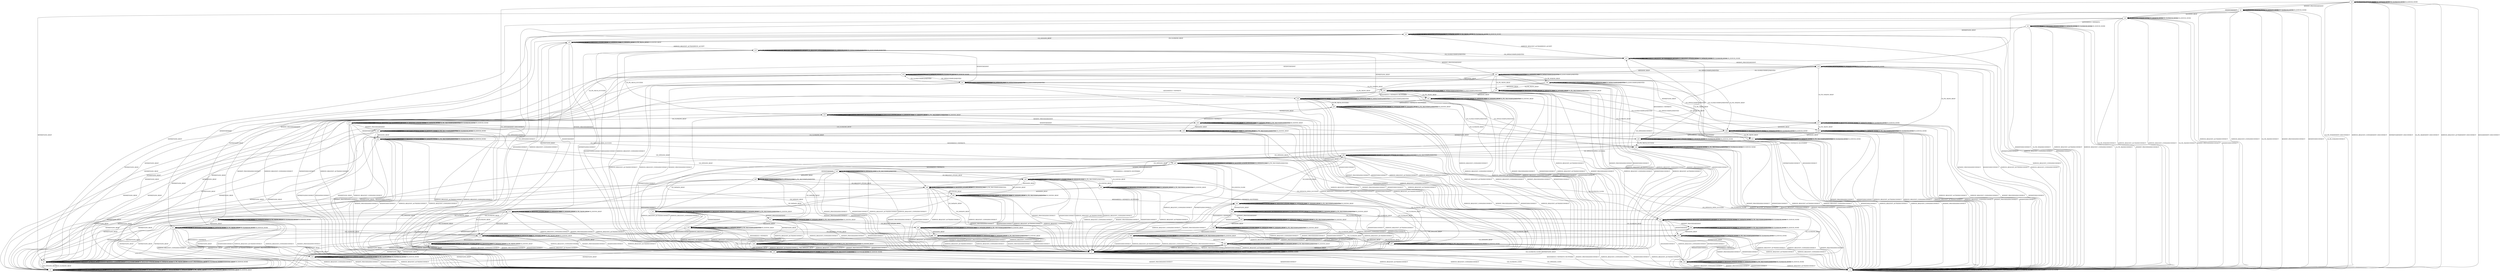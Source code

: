digraph G {
label=""
s0
s1
s2
s3
s4
s5
s6
s7
s8
s9
s10
s11
s12
s13
s14
s15
s16
s17
s18
s19
s20
s21
s22
s23
s24
s25
s26
s27
s28
s29
s30
s31
s32
s33
s34
s35
s36
s37
s38
s39
s40
s41
s42
s43
s44
s45
s46
s47
s48
s49
s50
s51
s52
s53
s54
s55
s56
s57
s58
s59
s60
s61
s62
s63
s64
s65
s0 [label="s0"];
s0 -> s3[label="UA_PK_NOK/KEXINIT+DISCONNECT"]
s0 -> s3[label="KEX30/KEXINIT+DISCONNECT"]
s0 -> s3[label="SERVICE_REQUEST_AUTH/KEXINIT+DISCONNECT"]
s0 -> s3[label="SERVICE_REQUEST_CONN/KEXINIT+DISCONNECT"]
s0 -> s3[label="NEWKEYS/KEXINIT+DISCONNECT"]
s0 -> s0[label="CH_REQUEST_PTY/CH_NONE"]
s0 -> s1[label="CH_OPEN/KEXINIT+DISCONNECT"]
s0 -> s0[label="CH_DATA/CH_NONE"]
s0 -> s3[label="UA_PK_OK/KEXINIT+DISCONNECT"]
s0 -> s2[label="KEXINIT_PROCEED/KEXINIT"]
s0 -> s0[label="CH_CLOSE/CH_NONE"]
s0 -> s4[label="KEXINIT/KEXINIT"]
s0 -> s0[label="CH_EOF/CH_NONE"]
s1 [label="s1"];
s1 -> s1[label="UA_PK_NOK/NO_CONN"]
s1 -> s1[label="KEX30/NO_CONN"]
s1 -> s1[label="SERVICE_REQUEST_AUTH/NO_CONN"]
s1 -> s1[label="SERVICE_REQUEST_CONN/NO_CONN"]
s1 -> s1[label="NEWKEYS/NO_CONN"]
s1 -> s1[label="CH_REQUEST_PTY/NO_CONN"]
s1 -> s1[label="CH_OPEN/CH_MAX"]
s1 -> s1[label="CH_DATA/NO_CONN"]
s1 -> s1[label="UA_PK_OK/NO_CONN"]
s1 -> s1[label="KEXINIT_PROCEED/NO_CONN"]
s1 -> s3[label="CH_CLOSE/NO_CONN"]
s1 -> s1[label="KEXINIT/NO_CONN"]
s1 -> s1[label="CH_EOF/NO_CONN"]
s2 [label="s2"];
s2 -> s3[label="UA_PK_NOK/DISCONNECT"]
s2 -> s4[label="KEX30/NO_RESP"]
s2 -> s3[label="SERVICE_REQUEST_AUTH/DISCONNECT"]
s2 -> s3[label="SERVICE_REQUEST_CONN/DISCONNECT"]
s2 -> s5[label="NEWKEYS/NO_RESP"]
s2 -> s2[label="CH_REQUEST_PTY/CH_NONE"]
s2 -> s1[label="CH_OPEN/DISCONNECT"]
s2 -> s2[label="CH_DATA/CH_NONE"]
s2 -> s3[label="UA_PK_OK/DISCONNECT"]
s2 -> s3[label="KEXINIT_PROCEED/DISCONNECT"]
s2 -> s2[label="CH_CLOSE/CH_NONE"]
s2 -> s3[label="KEXINIT/DISCONNECT"]
s2 -> s2[label="CH_EOF/CH_NONE"]
s3 [label="s3"];
s3 -> s3[label="UA_PK_NOK/NO_CONN"]
s3 -> s3[label="KEX30/NO_CONN"]
s3 -> s3[label="SERVICE_REQUEST_AUTH/NO_CONN"]
s3 -> s3[label="SERVICE_REQUEST_CONN/NO_CONN"]
s3 -> s3[label="NEWKEYS/NO_CONN"]
s3 -> s3[label="CH_REQUEST_PTY/CH_NONE"]
s3 -> s1[label="CH_OPEN/NO_CONN"]
s3 -> s3[label="CH_DATA/CH_NONE"]
s3 -> s3[label="UA_PK_OK/NO_CONN"]
s3 -> s3[label="KEXINIT_PROCEED/NO_CONN"]
s3 -> s3[label="CH_CLOSE/CH_NONE"]
s3 -> s3[label="KEXINIT/NO_CONN"]
s3 -> s3[label="CH_EOF/CH_NONE"]
s4 [label="s4"];
s4 -> s3[label="UA_PK_NOK/DISCONNECT"]
s4 -> s6[label="KEX30/KEX31+NEWKEYS"]
s4 -> s3[label="SERVICE_REQUEST_AUTH/DISCONNECT"]
s4 -> s3[label="SERVICE_REQUEST_CONN/DISCONNECT"]
s4 -> s5[label="NEWKEYS/NO_RESP"]
s4 -> s4[label="CH_REQUEST_PTY/CH_NONE"]
s4 -> s1[label="CH_OPEN/DISCONNECT"]
s4 -> s4[label="CH_DATA/CH_NONE"]
s4 -> s3[label="UA_PK_OK/DISCONNECT"]
s4 -> s3[label="KEXINIT_PROCEED/DISCONNECT"]
s4 -> s4[label="CH_CLOSE/CH_NONE"]
s4 -> s3[label="KEXINIT/DISCONNECT"]
s4 -> s4[label="CH_EOF/CH_NONE"]
s5 [label="s5"];
s5 -> s5[label="UA_PK_NOK/NO_RESP"]
s5 -> s5[label="KEX30/NO_RESP"]
s5 -> s5[label="SERVICE_REQUEST_AUTH/NO_RESP"]
s5 -> s5[label="SERVICE_REQUEST_CONN/NO_RESP"]
s5 -> s5[label="NEWKEYS/NO_RESP"]
s5 -> s5[label="CH_REQUEST_PTY/CH_NONE"]
s5 -> s7[label="CH_OPEN/NO_RESP"]
s5 -> s5[label="CH_DATA/CH_NONE"]
s5 -> s5[label="UA_PK_OK/NO_RESP"]
s5 -> s5[label="KEXINIT_PROCEED/NO_RESP"]
s5 -> s5[label="CH_CLOSE/CH_NONE"]
s5 -> s5[label="KEXINIT/NO_RESP"]
s5 -> s5[label="CH_EOF/CH_NONE"]
s6 [label="s6"];
s6 -> s3[label="UA_PK_NOK/DISCONNECT"]
s6 -> s6[label="KEX30/NO_RESP"]
s6 -> s3[label="SERVICE_REQUEST_AUTH/DISCONNECT"]
s6 -> s3[label="SERVICE_REQUEST_CONN/DISCONNECT"]
s6 -> s8[label="NEWKEYS/NO_RESP"]
s6 -> s6[label="CH_REQUEST_PTY/CH_NONE"]
s6 -> s1[label="CH_OPEN/DISCONNECT"]
s6 -> s6[label="CH_DATA/CH_NONE"]
s6 -> s3[label="UA_PK_OK/DISCONNECT"]
s6 -> s3[label="KEXINIT_PROCEED/DISCONNECT"]
s6 -> s6[label="CH_CLOSE/CH_NONE"]
s6 -> s3[label="KEXINIT/DISCONNECT"]
s6 -> s6[label="CH_EOF/CH_NONE"]
s7 [label="s7"];
s7 -> s7[label="UA_PK_NOK/NO_RESP"]
s7 -> s7[label="KEX30/NO_RESP"]
s7 -> s7[label="SERVICE_REQUEST_AUTH/NO_RESP"]
s7 -> s7[label="SERVICE_REQUEST_CONN/NO_RESP"]
s7 -> s7[label="NEWKEYS/NO_RESP"]
s7 -> s7[label="CH_REQUEST_PTY/NO_RESP"]
s7 -> s7[label="CH_OPEN/CH_MAX"]
s7 -> s7[label="CH_DATA/NO_RESP"]
s7 -> s7[label="UA_PK_OK/NO_RESP"]
s7 -> s7[label="KEXINIT_PROCEED/NO_RESP"]
s7 -> s5[label="CH_CLOSE/NO_RESP"]
s7 -> s7[label="KEXINIT/NO_RESP"]
s7 -> s7[label="CH_EOF/NO_RESP"]
s8 [label="s8"];
s8 -> s8[label="UA_PK_NOK/NO_RESP"]
s8 -> s3[label="KEX30/DISCONNECT"]
s8 -> s12[label="SERVICE_REQUEST_AUTH/SERVICE_ACCEPT"]
s8 -> s3[label="SERVICE_REQUEST_CONN/DISCONNECT"]
s8 -> s3[label="NEWKEYS/DISCONNECT"]
s8 -> s8[label="CH_REQUEST_PTY/CH_NONE"]
s8 -> s9[label="CH_OPEN/NO_RESP"]
s8 -> s8[label="CH_DATA/CH_NONE"]
s8 -> s8[label="UA_PK_OK/NO_RESP"]
s8 -> s10[label="KEXINIT_PROCEED/KEXINIT"]
s8 -> s8[label="CH_CLOSE/CH_NONE"]
s8 -> s11[label="KEXINIT/KEXINIT"]
s8 -> s8[label="CH_EOF/CH_NONE"]
s9 [label="s9"];
s9 -> s9[label="UA_PK_NOK/NO_RESP"]
s9 -> s1[label="KEX30/DISCONNECT"]
s9 -> s15[label="SERVICE_REQUEST_AUTH/SERVICE_ACCEPT"]
s9 -> s1[label="SERVICE_REQUEST_CONN/DISCONNECT"]
s9 -> s1[label="NEWKEYS/DISCONNECT"]
s9 -> s9[label="CH_REQUEST_PTY/NO_RESP"]
s9 -> s9[label="CH_OPEN/CH_MAX"]
s9 -> s9[label="CH_DATA/NO_RESP"]
s9 -> s9[label="UA_PK_OK/NO_RESP"]
s9 -> s13[label="KEXINIT_PROCEED/KEXINIT"]
s9 -> s8[label="CH_CLOSE/NO_RESP"]
s9 -> s14[label="KEXINIT/KEXINIT"]
s9 -> s9[label="CH_EOF/NO_RESP"]
s10 [label="s10"];
s10 -> s10[label="UA_PK_NOK/NO_RESP"]
s10 -> s11[label="KEX30/NO_RESP"]
s10 -> s3[label="SERVICE_REQUEST_AUTH/DISCONNECT"]
s10 -> s3[label="SERVICE_REQUEST_CONN/DISCONNECT"]
s10 -> s5[label="NEWKEYS/NO_RESP"]
s10 -> s10[label="CH_REQUEST_PTY/CH_NONE"]
s10 -> s13[label="CH_OPEN/NO_RESP"]
s10 -> s10[label="CH_DATA/CH_NONE"]
s10 -> s10[label="UA_PK_OK/NO_RESP"]
s10 -> s3[label="KEXINIT_PROCEED/DISCONNECT"]
s10 -> s10[label="CH_CLOSE/CH_NONE"]
s10 -> s3[label="KEXINIT/DISCONNECT"]
s10 -> s10[label="CH_EOF/CH_NONE"]
s11 [label="s11"];
s11 -> s11[label="UA_PK_NOK/NO_RESP"]
s11 -> s16[label="KEX30/KEX31+NEWKEYS"]
s11 -> s3[label="SERVICE_REQUEST_AUTH/DISCONNECT"]
s11 -> s3[label="SERVICE_REQUEST_CONN/DISCONNECT"]
s11 -> s5[label="NEWKEYS/NO_RESP"]
s11 -> s11[label="CH_REQUEST_PTY/CH_NONE"]
s11 -> s14[label="CH_OPEN/NO_RESP"]
s11 -> s11[label="CH_DATA/CH_NONE"]
s11 -> s11[label="UA_PK_OK/NO_RESP"]
s11 -> s3[label="KEXINIT_PROCEED/DISCONNECT"]
s11 -> s11[label="CH_CLOSE/CH_NONE"]
s11 -> s3[label="KEXINIT/DISCONNECT"]
s11 -> s11[label="CH_EOF/CH_NONE"]
s12 [label="s12"];
s12 -> s12[label="UA_PK_NOK/UA_FAILURE"]
s12 -> s3[label="KEX30/DISCONNECT"]
s12 -> s12[label="SERVICE_REQUEST_AUTH/SERVICE_ACCEPT"]
s12 -> s3[label="SERVICE_REQUEST_CONN/DISCONNECT"]
s12 -> s3[label="NEWKEYS/DISCONNECT"]
s12 -> s12[label="CH_REQUEST_PTY/CH_NONE"]
s12 -> s15[label="CH_OPEN/UNIMPLEMENTED"]
s12 -> s12[label="CH_DATA/CH_NONE"]
s12 -> s17[label="UA_PK_OK/UA_SUCCESS"]
s12 -> s18[label="KEXINIT_PROCEED/KEXINIT"]
s12 -> s12[label="CH_CLOSE/CH_NONE"]
s12 -> s19[label="KEXINIT/KEXINIT"]
s12 -> s12[label="CH_EOF/CH_NONE"]
s13 [label="s13"];
s13 -> s13[label="UA_PK_NOK/NO_RESP"]
s13 -> s14[label="KEX30/NO_RESP"]
s13 -> s1[label="SERVICE_REQUEST_AUTH/DISCONNECT"]
s13 -> s1[label="SERVICE_REQUEST_CONN/DISCONNECT"]
s13 -> s7[label="NEWKEYS/NO_RESP"]
s13 -> s13[label="CH_REQUEST_PTY/NO_RESP"]
s13 -> s13[label="CH_OPEN/CH_MAX"]
s13 -> s13[label="CH_DATA/NO_RESP"]
s13 -> s13[label="UA_PK_OK/NO_RESP"]
s13 -> s1[label="KEXINIT_PROCEED/DISCONNECT"]
s13 -> s10[label="CH_CLOSE/NO_RESP"]
s13 -> s1[label="KEXINIT/DISCONNECT"]
s13 -> s13[label="CH_EOF/NO_RESP"]
s14 [label="s14"];
s14 -> s14[label="UA_PK_NOK/NO_RESP"]
s14 -> s20[label="KEX30/KEX31+NEWKEYS"]
s14 -> s1[label="SERVICE_REQUEST_AUTH/DISCONNECT"]
s14 -> s1[label="SERVICE_REQUEST_CONN/DISCONNECT"]
s14 -> s7[label="NEWKEYS/NO_RESP"]
s14 -> s14[label="CH_REQUEST_PTY/NO_RESP"]
s14 -> s14[label="CH_OPEN/CH_MAX"]
s14 -> s14[label="CH_DATA/NO_RESP"]
s14 -> s14[label="UA_PK_OK/NO_RESP"]
s14 -> s1[label="KEXINIT_PROCEED/DISCONNECT"]
s14 -> s11[label="CH_CLOSE/NO_RESP"]
s14 -> s1[label="KEXINIT/DISCONNECT"]
s14 -> s14[label="CH_EOF/NO_RESP"]
s15 [label="s15"];
s15 -> s15[label="UA_PK_NOK/UA_FAILURE"]
s15 -> s1[label="KEX30/DISCONNECT"]
s15 -> s15[label="SERVICE_REQUEST_AUTH/SERVICE_ACCEPT"]
s15 -> s1[label="SERVICE_REQUEST_CONN/DISCONNECT"]
s15 -> s1[label="NEWKEYS/DISCONNECT"]
s15 -> s15[label="CH_REQUEST_PTY/UNIMPLEMENTED"]
s15 -> s15[label="CH_OPEN/CH_MAX"]
s15 -> s15[label="CH_DATA/UNIMPLEMENTED"]
s15 -> s22[label="UA_PK_OK/UA_SUCCESS"]
s15 -> s23[label="KEXINIT_PROCEED/KEXINIT"]
s15 -> s12[label="CH_CLOSE/UNIMPLEMENTED"]
s15 -> s21[label="KEXINIT/KEXINIT"]
s15 -> s15[label="CH_EOF/UNIMPLEMENTED"]
s16 [label="s16"];
s16 -> s16[label="UA_PK_NOK/NO_RESP"]
s16 -> s16[label="KEX30/NO_RESP"]
s16 -> s3[label="SERVICE_REQUEST_AUTH/DISCONNECT"]
s16 -> s3[label="SERVICE_REQUEST_CONN/DISCONNECT"]
s16 -> s8[label="NEWKEYS/NO_RESP"]
s16 -> s16[label="CH_REQUEST_PTY/CH_NONE"]
s16 -> s20[label="CH_OPEN/NO_RESP"]
s16 -> s16[label="CH_DATA/CH_NONE"]
s16 -> s16[label="UA_PK_OK/NO_RESP"]
s16 -> s3[label="KEXINIT_PROCEED/DISCONNECT"]
s16 -> s16[label="CH_CLOSE/CH_NONE"]
s16 -> s3[label="KEXINIT/DISCONNECT"]
s16 -> s16[label="CH_EOF/CH_NONE"]
s17 [label="s17"];
s17 -> s17[label="UA_PK_NOK/UNIMPLEMENTED"]
s17 -> s3[label="KEX30/DISCONNECT"]
s17 -> s17[label="SERVICE_REQUEST_AUTH/SERVICE_ACCEPT"]
s17 -> s3[label="SERVICE_REQUEST_CONN/DISCONNECT"]
s17 -> s3[label="NEWKEYS/DISCONNECT"]
s17 -> s17[label="CH_REQUEST_PTY/CH_NONE"]
s17 -> s25[label="CH_OPEN/CH_OPEN_SUCCESS"]
s17 -> s17[label="CH_DATA/CH_NONE"]
s17 -> s17[label="UA_PK_OK/UNIMPLEMENTED"]
s17 -> s26[label="KEXINIT_PROCEED/KEXINIT"]
s17 -> s17[label="CH_CLOSE/CH_NONE"]
s17 -> s24[label="KEXINIT/KEXINIT"]
s17 -> s17[label="CH_EOF/CH_NONE"]
s18 [label="s18"];
s18 -> s27[label="UA_PK_NOK/NO_RESP"]
s18 -> s19[label="KEX30/NO_RESP"]
s18 -> s3[label="SERVICE_REQUEST_AUTH/DISCONNECT"]
s18 -> s3[label="SERVICE_REQUEST_CONN/DISCONNECT"]
s18 -> s5[label="NEWKEYS/NO_RESP"]
s18 -> s18[label="CH_REQUEST_PTY/CH_NONE"]
s18 -> s23[label="CH_OPEN/UNIMPLEMENTED"]
s18 -> s18[label="CH_DATA/CH_NONE"]
s18 -> s28[label="UA_PK_OK/NO_RESP"]
s18 -> s3[label="KEXINIT_PROCEED/DISCONNECT"]
s18 -> s18[label="CH_CLOSE/CH_NONE"]
s18 -> s3[label="KEXINIT/DISCONNECT"]
s18 -> s18[label="CH_EOF/CH_NONE"]
s19 [label="s19"];
s19 -> s29[label="UA_PK_NOK/NO_RESP"]
s19 -> s30[label="KEX30/KEX31+NEWKEYS"]
s19 -> s3[label="SERVICE_REQUEST_AUTH/DISCONNECT"]
s19 -> s3[label="SERVICE_REQUEST_CONN/DISCONNECT"]
s19 -> s5[label="NEWKEYS/NO_RESP"]
s19 -> s19[label="CH_REQUEST_PTY/CH_NONE"]
s19 -> s21[label="CH_OPEN/UNIMPLEMENTED"]
s19 -> s19[label="CH_DATA/CH_NONE"]
s19 -> s31[label="UA_PK_OK/NO_RESP"]
s19 -> s3[label="KEXINIT_PROCEED/DISCONNECT"]
s19 -> s19[label="CH_CLOSE/CH_NONE"]
s19 -> s3[label="KEXINIT/DISCONNECT"]
s19 -> s19[label="CH_EOF/CH_NONE"]
s20 [label="s20"];
s20 -> s20[label="UA_PK_NOK/NO_RESP"]
s20 -> s20[label="KEX30/NO_RESP"]
s20 -> s1[label="SERVICE_REQUEST_AUTH/DISCONNECT"]
s20 -> s1[label="SERVICE_REQUEST_CONN/DISCONNECT"]
s20 -> s9[label="NEWKEYS/NO_RESP"]
s20 -> s20[label="CH_REQUEST_PTY/NO_RESP"]
s20 -> s20[label="CH_OPEN/CH_MAX"]
s20 -> s20[label="CH_DATA/NO_RESP"]
s20 -> s20[label="UA_PK_OK/NO_RESP"]
s20 -> s1[label="KEXINIT_PROCEED/DISCONNECT"]
s20 -> s16[label="CH_CLOSE/NO_RESP"]
s20 -> s1[label="KEXINIT/DISCONNECT"]
s20 -> s20[label="CH_EOF/NO_RESP"]
s21 [label="s21"];
s21 -> s33[label="UA_PK_NOK/NO_RESP"]
s21 -> s34[label="KEX30/KEX31+NEWKEYS"]
s21 -> s1[label="SERVICE_REQUEST_AUTH/DISCONNECT"]
s21 -> s1[label="SERVICE_REQUEST_CONN/DISCONNECT"]
s21 -> s7[label="NEWKEYS/NO_RESP"]
s21 -> s21[label="CH_REQUEST_PTY/UNIMPLEMENTED"]
s21 -> s21[label="CH_OPEN/CH_MAX"]
s21 -> s21[label="CH_DATA/UNIMPLEMENTED"]
s21 -> s32[label="UA_PK_OK/NO_RESP"]
s21 -> s1[label="KEXINIT_PROCEED/DISCONNECT"]
s21 -> s19[label="CH_CLOSE/UNIMPLEMENTED"]
s21 -> s1[label="KEXINIT/DISCONNECT"]
s21 -> s21[label="CH_EOF/UNIMPLEMENTED"]
s22 [label="s22"];
s22 -> s22[label="UA_PK_NOK/UNIMPLEMENTED"]
s22 -> s1[label="KEX30/DISCONNECT"]
s22 -> s22[label="SERVICE_REQUEST_AUTH/SERVICE_ACCEPT"]
s22 -> s1[label="SERVICE_REQUEST_CONN/DISCONNECT"]
s22 -> s1[label="NEWKEYS/DISCONNECT"]
s22 -> s22[label="CH_REQUEST_PTY/NO_RESP"]
s22 -> s22[label="CH_OPEN/CH_MAX"]
s22 -> s22[label="CH_DATA/NO_RESP"]
s22 -> s22[label="UA_PK_OK/UNIMPLEMENTED"]
s22 -> s36[label="KEXINIT_PROCEED/KEXINIT"]
s22 -> s17[label="CH_CLOSE/NO_RESP"]
s22 -> s35[label="KEXINIT/KEXINIT"]
s22 -> s22[label="CH_EOF/NO_RESP"]
s23 [label="s23"];
s23 -> s38[label="UA_PK_NOK/NO_RESP"]
s23 -> s21[label="KEX30/NO_RESP"]
s23 -> s1[label="SERVICE_REQUEST_AUTH/DISCONNECT"]
s23 -> s1[label="SERVICE_REQUEST_CONN/DISCONNECT"]
s23 -> s7[label="NEWKEYS/NO_RESP"]
s23 -> s23[label="CH_REQUEST_PTY/UNIMPLEMENTED"]
s23 -> s23[label="CH_OPEN/CH_MAX"]
s23 -> s23[label="CH_DATA/UNIMPLEMENTED"]
s23 -> s37[label="UA_PK_OK/NO_RESP"]
s23 -> s1[label="KEXINIT_PROCEED/DISCONNECT"]
s23 -> s18[label="CH_CLOSE/UNIMPLEMENTED"]
s23 -> s1[label="KEXINIT/DISCONNECT"]
s23 -> s23[label="CH_EOF/UNIMPLEMENTED"]
s24 [label="s24"];
s24 -> s24[label="UA_PK_NOK/UNIMPLEMENTED"]
s24 -> s39[label="KEX30/KEX31+NEWKEYS"]
s24 -> s3[label="SERVICE_REQUEST_AUTH/DISCONNECT"]
s24 -> s3[label="SERVICE_REQUEST_CONN/DISCONNECT"]
s24 -> s5[label="NEWKEYS/NO_RESP"]
s24 -> s24[label="CH_REQUEST_PTY/CH_NONE"]
s24 -> s40[label="CH_OPEN/NO_RESP"]
s24 -> s24[label="CH_DATA/CH_NONE"]
s24 -> s24[label="UA_PK_OK/UNIMPLEMENTED"]
s24 -> s3[label="KEXINIT_PROCEED/DISCONNECT"]
s24 -> s24[label="CH_CLOSE/CH_NONE"]
s24 -> s3[label="KEXINIT/DISCONNECT"]
s24 -> s24[label="CH_EOF/CH_NONE"]
s25 [label="s25"];
s25 -> s25[label="UA_PK_NOK/UNIMPLEMENTED"]
s25 -> s1[label="KEX30/DISCONNECT"]
s25 -> s25[label="SERVICE_REQUEST_AUTH/SERVICE_ACCEPT"]
s25 -> s1[label="SERVICE_REQUEST_CONN/DISCONNECT"]
s25 -> s1[label="NEWKEYS/DISCONNECT"]
s25 -> s25[label="CH_REQUEST_PTY/CH_SUCCESS"]
s25 -> s25[label="CH_OPEN/CH_MAX"]
s25 -> s41[label="CH_DATA/NO_RESP"]
s25 -> s25[label="UA_PK_OK/UNIMPLEMENTED"]
s25 -> s43[label="KEXINIT_PROCEED/KEXINIT"]
s25 -> s42[label="CH_CLOSE/CH_CLOSE"]
s25 -> s45[label="KEXINIT/KEXINIT"]
s25 -> s44[label="CH_EOF/CH_CLOSE"]
s26 [label="s26"];
s26 -> s26[label="UA_PK_NOK/UNIMPLEMENTED"]
s26 -> s24[label="KEX30/NO_RESP"]
s26 -> s3[label="SERVICE_REQUEST_AUTH/DISCONNECT"]
s26 -> s3[label="SERVICE_REQUEST_CONN/DISCONNECT"]
s26 -> s5[label="NEWKEYS/NO_RESP"]
s26 -> s26[label="CH_REQUEST_PTY/CH_NONE"]
s26 -> s46[label="CH_OPEN/NO_RESP"]
s26 -> s26[label="CH_DATA/CH_NONE"]
s26 -> s26[label="UA_PK_OK/UNIMPLEMENTED"]
s26 -> s3[label="KEXINIT_PROCEED/DISCONNECT"]
s26 -> s26[label="CH_CLOSE/CH_NONE"]
s26 -> s3[label="KEXINIT/DISCONNECT"]
s26 -> s26[label="CH_EOF/CH_NONE"]
s27 [label="s27"];
s27 -> s27[label="UA_PK_NOK/NO_RESP"]
s27 -> s29[label="KEX30/NO_RESP"]
s27 -> s3[label="SERVICE_REQUEST_AUTH/DISCONNECT"]
s27 -> s3[label="SERVICE_REQUEST_CONN/DISCONNECT"]
s27 -> s5[label="NEWKEYS/NO_RESP"]
s27 -> s27[label="CH_REQUEST_PTY/CH_NONE"]
s27 -> s38[label="CH_OPEN/UNIMPLEMENTED"]
s27 -> s27[label="CH_DATA/CH_NONE"]
s27 -> s28[label="UA_PK_OK/NO_RESP"]
s27 -> s3[label="KEXINIT_PROCEED/DISCONNECT"]
s27 -> s27[label="CH_CLOSE/CH_NONE"]
s27 -> s3[label="KEXINIT/DISCONNECT"]
s27 -> s27[label="CH_EOF/CH_NONE"]
s28 [label="s28"];
s28 -> s28[label="UA_PK_NOK/UNIMPLEMENTED"]
s28 -> s31[label="KEX30/NO_RESP"]
s28 -> s3[label="SERVICE_REQUEST_AUTH/DISCONNECT"]
s28 -> s3[label="SERVICE_REQUEST_CONN/DISCONNECT"]
s28 -> s5[label="NEWKEYS/NO_RESP"]
s28 -> s28[label="CH_REQUEST_PTY/CH_NONE"]
s28 -> s46[label="CH_OPEN/NO_RESP"]
s28 -> s28[label="CH_DATA/CH_NONE"]
s28 -> s28[label="UA_PK_OK/UNIMPLEMENTED"]
s28 -> s3[label="KEXINIT_PROCEED/DISCONNECT"]
s28 -> s28[label="CH_CLOSE/CH_NONE"]
s28 -> s3[label="KEXINIT/DISCONNECT"]
s28 -> s28[label="CH_EOF/CH_NONE"]
s29 [label="s29"];
s29 -> s29[label="UA_PK_NOK/NO_RESP"]
s29 -> s30[label="KEX30/KEX31+NEWKEYS+BUFFERED"]
s29 -> s3[label="SERVICE_REQUEST_AUTH/DISCONNECT"]
s29 -> s3[label="SERVICE_REQUEST_CONN/DISCONNECT"]
s29 -> s5[label="NEWKEYS/NO_RESP"]
s29 -> s29[label="CH_REQUEST_PTY/CH_NONE"]
s29 -> s33[label="CH_OPEN/UNIMPLEMENTED"]
s29 -> s29[label="CH_DATA/CH_NONE"]
s29 -> s31[label="UA_PK_OK/NO_RESP"]
s29 -> s3[label="KEXINIT_PROCEED/DISCONNECT"]
s29 -> s29[label="CH_CLOSE/CH_NONE"]
s29 -> s3[label="KEXINIT/DISCONNECT"]
s29 -> s29[label="CH_EOF/CH_NONE"]
s30 [label="s30"];
s30 -> s30[label="UA_PK_NOK/UA_FAILURE"]
s30 -> s30[label="KEX30/NO_RESP"]
s30 -> s3[label="SERVICE_REQUEST_AUTH/DISCONNECT"]
s30 -> s3[label="SERVICE_REQUEST_CONN/DISCONNECT"]
s30 -> s12[label="NEWKEYS/NO_RESP"]
s30 -> s30[label="CH_REQUEST_PTY/CH_NONE"]
s30 -> s34[label="CH_OPEN/UNIMPLEMENTED"]
s30 -> s30[label="CH_DATA/CH_NONE"]
s30 -> s39[label="UA_PK_OK/UA_SUCCESS"]
s30 -> s3[label="KEXINIT_PROCEED/DISCONNECT"]
s30 -> s30[label="CH_CLOSE/CH_NONE"]
s30 -> s3[label="KEXINIT/DISCONNECT"]
s30 -> s30[label="CH_EOF/CH_NONE"]
s31 [label="s31"];
s31 -> s31[label="UA_PK_NOK/UNIMPLEMENTED"]
s31 -> s39[label="KEX30/KEX31+NEWKEYS+BUFFERED"]
s31 -> s3[label="SERVICE_REQUEST_AUTH/DISCONNECT"]
s31 -> s3[label="SERVICE_REQUEST_CONN/DISCONNECT"]
s31 -> s5[label="NEWKEYS/NO_RESP"]
s31 -> s31[label="CH_REQUEST_PTY/CH_NONE"]
s31 -> s40[label="CH_OPEN/NO_RESP"]
s31 -> s31[label="CH_DATA/CH_NONE"]
s31 -> s31[label="UA_PK_OK/UNIMPLEMENTED"]
s31 -> s3[label="KEXINIT_PROCEED/DISCONNECT"]
s31 -> s31[label="CH_CLOSE/CH_NONE"]
s31 -> s3[label="KEXINIT/DISCONNECT"]
s31 -> s31[label="CH_EOF/CH_NONE"]
s32 [label="s32"];
s32 -> s32[label="UA_PK_NOK/UNIMPLEMENTED"]
s32 -> s47[label="KEX30/KEX31+NEWKEYS+BUFFERED"]
s32 -> s1[label="SERVICE_REQUEST_AUTH/DISCONNECT"]
s32 -> s1[label="SERVICE_REQUEST_CONN/DISCONNECT"]
s32 -> s7[label="NEWKEYS/NO_RESP"]
s32 -> s32[label="CH_REQUEST_PTY/NO_RESP"]
s32 -> s32[label="CH_OPEN/CH_MAX"]
s32 -> s32[label="CH_DATA/NO_RESP"]
s32 -> s32[label="UA_PK_OK/UNIMPLEMENTED"]
s32 -> s1[label="KEXINIT_PROCEED/DISCONNECT"]
s32 -> s31[label="CH_CLOSE/NO_RESP"]
s32 -> s1[label="KEXINIT/DISCONNECT"]
s32 -> s32[label="CH_EOF/NO_RESP"]
s33 [label="s33"];
s33 -> s33[label="UA_PK_NOK/NO_RESP"]
s33 -> s34[label="KEX30/KEX31+NEWKEYS+BUFFERED"]
s33 -> s1[label="SERVICE_REQUEST_AUTH/DISCONNECT"]
s33 -> s1[label="SERVICE_REQUEST_CONN/DISCONNECT"]
s33 -> s7[label="NEWKEYS/NO_RESP"]
s33 -> s33[label="CH_REQUEST_PTY/UNIMPLEMENTED"]
s33 -> s33[label="CH_OPEN/CH_MAX"]
s33 -> s33[label="CH_DATA/UNIMPLEMENTED"]
s33 -> s32[label="UA_PK_OK/NO_RESP"]
s33 -> s1[label="KEXINIT_PROCEED/DISCONNECT"]
s33 -> s29[label="CH_CLOSE/UNIMPLEMENTED"]
s33 -> s1[label="KEXINIT/DISCONNECT"]
s33 -> s33[label="CH_EOF/UNIMPLEMENTED"]
s34 [label="s34"];
s34 -> s34[label="UA_PK_NOK/UA_FAILURE"]
s34 -> s34[label="KEX30/NO_RESP"]
s34 -> s1[label="SERVICE_REQUEST_AUTH/DISCONNECT"]
s34 -> s1[label="SERVICE_REQUEST_CONN/DISCONNECT"]
s34 -> s15[label="NEWKEYS/NO_RESP"]
s34 -> s34[label="CH_REQUEST_PTY/UNIMPLEMENTED"]
s34 -> s34[label="CH_OPEN/CH_MAX"]
s34 -> s34[label="CH_DATA/UNIMPLEMENTED"]
s34 -> s47[label="UA_PK_OK/UA_SUCCESS"]
s34 -> s1[label="KEXINIT_PROCEED/DISCONNECT"]
s34 -> s30[label="CH_CLOSE/UNIMPLEMENTED"]
s34 -> s1[label="KEXINIT/DISCONNECT"]
s34 -> s34[label="CH_EOF/UNIMPLEMENTED"]
s35 [label="s35"];
s35 -> s35[label="UA_PK_NOK/UNIMPLEMENTED"]
s35 -> s47[label="KEX30/KEX31+NEWKEYS"]
s35 -> s1[label="SERVICE_REQUEST_AUTH/DISCONNECT"]
s35 -> s1[label="SERVICE_REQUEST_CONN/DISCONNECT"]
s35 -> s7[label="NEWKEYS/NO_RESP"]
s35 -> s35[label="CH_REQUEST_PTY/NO_RESP"]
s35 -> s35[label="CH_OPEN/CH_MAX"]
s35 -> s35[label="CH_DATA/NO_RESP"]
s35 -> s35[label="UA_PK_OK/UNIMPLEMENTED"]
s35 -> s1[label="KEXINIT_PROCEED/DISCONNECT"]
s35 -> s24[label="CH_CLOSE/NO_RESP"]
s35 -> s1[label="KEXINIT/DISCONNECT"]
s35 -> s35[label="CH_EOF/NO_RESP"]
s36 [label="s36"];
s36 -> s36[label="UA_PK_NOK/UNIMPLEMENTED"]
s36 -> s35[label="KEX30/NO_RESP"]
s36 -> s1[label="SERVICE_REQUEST_AUTH/DISCONNECT"]
s36 -> s1[label="SERVICE_REQUEST_CONN/DISCONNECT"]
s36 -> s7[label="NEWKEYS/NO_RESP"]
s36 -> s36[label="CH_REQUEST_PTY/NO_RESP"]
s36 -> s36[label="CH_OPEN/CH_MAX"]
s36 -> s36[label="CH_DATA/NO_RESP"]
s36 -> s36[label="UA_PK_OK/UNIMPLEMENTED"]
s36 -> s1[label="KEXINIT_PROCEED/DISCONNECT"]
s36 -> s26[label="CH_CLOSE/NO_RESP"]
s36 -> s1[label="KEXINIT/DISCONNECT"]
s36 -> s36[label="CH_EOF/NO_RESP"]
s37 [label="s37"];
s37 -> s37[label="UA_PK_NOK/UNIMPLEMENTED"]
s37 -> s32[label="KEX30/NO_RESP"]
s37 -> s1[label="SERVICE_REQUEST_AUTH/DISCONNECT"]
s37 -> s1[label="SERVICE_REQUEST_CONN/DISCONNECT"]
s37 -> s7[label="NEWKEYS/NO_RESP"]
s37 -> s37[label="CH_REQUEST_PTY/NO_RESP"]
s37 -> s37[label="CH_OPEN/CH_MAX"]
s37 -> s37[label="CH_DATA/NO_RESP"]
s37 -> s37[label="UA_PK_OK/UNIMPLEMENTED"]
s37 -> s1[label="KEXINIT_PROCEED/DISCONNECT"]
s37 -> s28[label="CH_CLOSE/NO_RESP"]
s37 -> s1[label="KEXINIT/DISCONNECT"]
s37 -> s37[label="CH_EOF/NO_RESP"]
s38 [label="s38"];
s38 -> s38[label="UA_PK_NOK/NO_RESP"]
s38 -> s33[label="KEX30/NO_RESP"]
s38 -> s1[label="SERVICE_REQUEST_AUTH/DISCONNECT"]
s38 -> s1[label="SERVICE_REQUEST_CONN/DISCONNECT"]
s38 -> s7[label="NEWKEYS/NO_RESP"]
s38 -> s38[label="CH_REQUEST_PTY/UNIMPLEMENTED"]
s38 -> s38[label="CH_OPEN/CH_MAX"]
s38 -> s38[label="CH_DATA/UNIMPLEMENTED"]
s38 -> s37[label="UA_PK_OK/NO_RESP"]
s38 -> s1[label="KEXINIT_PROCEED/DISCONNECT"]
s38 -> s27[label="CH_CLOSE/UNIMPLEMENTED"]
s38 -> s1[label="KEXINIT/DISCONNECT"]
s38 -> s38[label="CH_EOF/UNIMPLEMENTED"]
s39 [label="s39"];
s39 -> s39[label="UA_PK_NOK/UNIMPLEMENTED"]
s39 -> s39[label="KEX30/NO_RESP"]
s39 -> s3[label="SERVICE_REQUEST_AUTH/DISCONNECT"]
s39 -> s3[label="SERVICE_REQUEST_CONN/DISCONNECT"]
s39 -> s17[label="NEWKEYS/NO_RESP"]
s39 -> s39[label="CH_REQUEST_PTY/CH_NONE"]
s39 -> s48[label="CH_OPEN/CH_OPEN_SUCCESS"]
s39 -> s39[label="CH_DATA/CH_NONE"]
s39 -> s39[label="UA_PK_OK/UNIMPLEMENTED"]
s39 -> s3[label="KEXINIT_PROCEED/DISCONNECT"]
s39 -> s39[label="CH_CLOSE/CH_NONE"]
s39 -> s3[label="KEXINIT/DISCONNECT"]
s39 -> s39[label="CH_EOF/CH_NONE"]
s40 [label="s40"];
s40 -> s40[label="UA_PK_NOK/UNIMPLEMENTED"]
s40 -> s48[label="KEX30/KEX31+NEWKEYS+BUFFERED"]
s40 -> s1[label="SERVICE_REQUEST_AUTH/DISCONNECT"]
s40 -> s1[label="SERVICE_REQUEST_CONN/DISCONNECT"]
s40 -> s7[label="NEWKEYS/NO_RESP"]
s40 -> s40[label="CH_REQUEST_PTY/NO_RESP"]
s40 -> s40[label="CH_OPEN/CH_MAX"]
s40 -> s51[label="CH_DATA/NO_RESP"]
s40 -> s40[label="UA_PK_OK/UNIMPLEMENTED"]
s40 -> s1[label="KEXINIT_PROCEED/DISCONNECT"]
s40 -> s49[label="CH_CLOSE/NO_RESP"]
s40 -> s1[label="KEXINIT/DISCONNECT"]
s40 -> s50[label="CH_EOF/NO_RESP"]
s41 [label="s41"];
s41 -> s41[label="UA_PK_NOK/UNIMPLEMENTED"]
s41 -> s1[label="KEX30/DISCONNECT"]
s41 -> s41[label="SERVICE_REQUEST_AUTH/SERVICE_ACCEPT"]
s41 -> s1[label="SERVICE_REQUEST_CONN/DISCONNECT"]
s41 -> s1[label="NEWKEYS/DISCONNECT"]
s41 -> s41[label="CH_REQUEST_PTY/CH_SUCCESS"]
s41 -> s41[label="CH_OPEN/CH_MAX"]
s41 -> s41[label="CH_DATA/NO_RESP"]
s41 -> s41[label="UA_PK_OK/UNIMPLEMENTED"]
s41 -> s52[label="KEXINIT_PROCEED/KEXINIT"]
s41 -> s42[label="CH_CLOSE/CH_CLOSE"]
s41 -> s53[label="KEXINIT/KEXINIT"]
s41 -> s41[label="CH_EOF/NO_RESP"]
s42 [label="s42"];
s42 -> s42[label="UA_PK_NOK/UNIMPLEMENTED"]
s42 -> s3[label="KEX30/DISCONNECT"]
s42 -> s42[label="SERVICE_REQUEST_AUTH/SERVICE_ACCEPT"]
s42 -> s3[label="SERVICE_REQUEST_CONN/DISCONNECT"]
s42 -> s3[label="NEWKEYS/DISCONNECT"]
s42 -> s42[label="CH_REQUEST_PTY/CH_NONE"]
s42 -> s25[label="CH_OPEN/CH_OPEN_SUCCESS"]
s42 -> s42[label="CH_DATA/CH_NONE"]
s42 -> s42[label="UA_PK_OK/UNIMPLEMENTED"]
s42 -> s54[label="KEXINIT_PROCEED/KEXINIT"]
s42 -> s42[label="CH_CLOSE/CH_NONE"]
s42 -> s55[label="KEXINIT/KEXINIT"]
s42 -> s42[label="CH_EOF/CH_NONE"]
s43 [label="s43"];
s43 -> s43[label="UA_PK_NOK/UNIMPLEMENTED"]
s43 -> s45[label="KEX30/NO_RESP"]
s43 -> s1[label="SERVICE_REQUEST_AUTH/DISCONNECT"]
s43 -> s1[label="SERVICE_REQUEST_CONN/DISCONNECT"]
s43 -> s7[label="NEWKEYS/NO_RESP"]
s43 -> s46[label="CH_REQUEST_PTY/NO_RESP"]
s43 -> s43[label="CH_OPEN/CH_MAX"]
s43 -> s52[label="CH_DATA/NO_RESP"]
s43 -> s43[label="UA_PK_OK/UNIMPLEMENTED"]
s43 -> s1[label="KEXINIT_PROCEED/DISCONNECT"]
s43 -> s57[label="CH_CLOSE/NO_RESP"]
s43 -> s1[label="KEXINIT/DISCONNECT"]
s43 -> s56[label="CH_EOF/NO_RESP"]
s44 [label="s44"];
s44 -> s44[label="UA_PK_NOK/UNIMPLEMENTED"]
s44 -> s1[label="KEX30/DISCONNECT"]
s44 -> s44[label="SERVICE_REQUEST_AUTH/SERVICE_ACCEPT"]
s44 -> s1[label="SERVICE_REQUEST_CONN/DISCONNECT"]
s44 -> s1[label="NEWKEYS/DISCONNECT"]
s44 -> s44[label="CH_REQUEST_PTY/NO_RESP"]
s44 -> s44[label="CH_OPEN/CH_MAX"]
s44 -> s44[label="CH_DATA/NO_RESP"]
s44 -> s44[label="UA_PK_OK/UNIMPLEMENTED"]
s44 -> s59[label="KEXINIT_PROCEED/KEXINIT"]
s44 -> s42[label="CH_CLOSE/NO_RESP"]
s44 -> s58[label="KEXINIT/KEXINIT"]
s44 -> s44[label="CH_EOF/NO_RESP"]
s45 [label="s45"];
s45 -> s45[label="UA_PK_NOK/UNIMPLEMENTED"]
s45 -> s48[label="KEX30/KEX31+NEWKEYS"]
s45 -> s1[label="SERVICE_REQUEST_AUTH/DISCONNECT"]
s45 -> s1[label="SERVICE_REQUEST_CONN/DISCONNECT"]
s45 -> s7[label="NEWKEYS/NO_RESP"]
s45 -> s40[label="CH_REQUEST_PTY/NO_RESP"]
s45 -> s45[label="CH_OPEN/CH_MAX"]
s45 -> s53[label="CH_DATA/NO_RESP"]
s45 -> s45[label="UA_PK_OK/UNIMPLEMENTED"]
s45 -> s1[label="KEXINIT_PROCEED/DISCONNECT"]
s45 -> s49[label="CH_CLOSE/NO_RESP"]
s45 -> s1[label="KEXINIT/DISCONNECT"]
s45 -> s50[label="CH_EOF/NO_RESP"]
s46 [label="s46"];
s46 -> s46[label="UA_PK_NOK/UNIMPLEMENTED"]
s46 -> s40[label="KEX30/NO_RESP"]
s46 -> s1[label="SERVICE_REQUEST_AUTH/DISCONNECT"]
s46 -> s1[label="SERVICE_REQUEST_CONN/DISCONNECT"]
s46 -> s7[label="NEWKEYS/NO_RESP"]
s46 -> s46[label="CH_REQUEST_PTY/NO_RESP"]
s46 -> s46[label="CH_OPEN/CH_MAX"]
s46 -> s60[label="CH_DATA/NO_RESP"]
s46 -> s46[label="UA_PK_OK/UNIMPLEMENTED"]
s46 -> s1[label="KEXINIT_PROCEED/DISCONNECT"]
s46 -> s57[label="CH_CLOSE/NO_RESP"]
s46 -> s1[label="KEXINIT/DISCONNECT"]
s46 -> s56[label="CH_EOF/NO_RESP"]
s47 [label="s47"];
s47 -> s47[label="UA_PK_NOK/UNIMPLEMENTED"]
s47 -> s47[label="KEX30/NO_RESP"]
s47 -> s1[label="SERVICE_REQUEST_AUTH/DISCONNECT"]
s47 -> s1[label="SERVICE_REQUEST_CONN/DISCONNECT"]
s47 -> s22[label="NEWKEYS/NO_RESP"]
s47 -> s47[label="CH_REQUEST_PTY/NO_RESP"]
s47 -> s47[label="CH_OPEN/CH_MAX"]
s47 -> s47[label="CH_DATA/NO_RESP"]
s47 -> s47[label="UA_PK_OK/UNIMPLEMENTED"]
s47 -> s1[label="KEXINIT_PROCEED/DISCONNECT"]
s47 -> s39[label="CH_CLOSE/NO_RESP"]
s47 -> s1[label="KEXINIT/DISCONNECT"]
s47 -> s47[label="CH_EOF/NO_RESP"]
s48 [label="s48"];
s48 -> s48[label="UA_PK_NOK/UNIMPLEMENTED"]
s48 -> s48[label="KEX30/NO_RESP"]
s48 -> s1[label="SERVICE_REQUEST_AUTH/DISCONNECT"]
s48 -> s1[label="SERVICE_REQUEST_CONN/DISCONNECT"]
s48 -> s25[label="NEWKEYS/NO_RESP"]
s48 -> s48[label="CH_REQUEST_PTY/CH_SUCCESS"]
s48 -> s48[label="CH_OPEN/CH_MAX"]
s48 -> s61[label="CH_DATA/NO_RESP"]
s48 -> s48[label="UA_PK_OK/UNIMPLEMENTED"]
s48 -> s1[label="KEXINIT_PROCEED/DISCONNECT"]
s48 -> s63[label="CH_CLOSE/CH_CLOSE"]
s48 -> s1[label="KEXINIT/DISCONNECT"]
s48 -> s62[label="CH_EOF/CH_CLOSE"]
s49 [label="s49"];
s49 -> s49[label="UA_PK_NOK/UNIMPLEMENTED"]
s49 -> s63[label="KEX30/KEX31+NEWKEYS+BUFFERED"]
s49 -> s3[label="SERVICE_REQUEST_AUTH/DISCONNECT"]
s49 -> s3[label="SERVICE_REQUEST_CONN/DISCONNECT"]
s49 -> s5[label="NEWKEYS/NO_RESP"]
s49 -> s49[label="CH_REQUEST_PTY/CH_NONE"]
s49 -> s64[label="CH_OPEN/NO_RESP"]
s49 -> s49[label="CH_DATA/CH_NONE"]
s49 -> s49[label="UA_PK_OK/UNIMPLEMENTED"]
s49 -> s3[label="KEXINIT_PROCEED/DISCONNECT"]
s49 -> s49[label="CH_CLOSE/CH_NONE"]
s49 -> s3[label="KEXINIT/DISCONNECT"]
s49 -> s49[label="CH_EOF/CH_NONE"]
s50 [label="s50"];
s50 -> s50[label="UA_PK_NOK/UNIMPLEMENTED"]
s50 -> s62[label="KEX30/KEX31+NEWKEYS+BUFFERED"]
s50 -> s1[label="SERVICE_REQUEST_AUTH/DISCONNECT"]
s50 -> s1[label="SERVICE_REQUEST_CONN/DISCONNECT"]
s50 -> s7[label="NEWKEYS/NO_RESP"]
s50 -> s50[label="CH_REQUEST_PTY/NO_RESP"]
s50 -> s50[label="CH_OPEN/CH_MAX"]
s50 -> s50[label="CH_DATA/NO_RESP"]
s50 -> s50[label="UA_PK_OK/UNIMPLEMENTED"]
s50 -> s1[label="KEXINIT_PROCEED/DISCONNECT"]
s50 -> s49[label="CH_CLOSE/NO_RESP"]
s50 -> s1[label="KEXINIT/DISCONNECT"]
s50 -> s50[label="CH_EOF/NO_RESP"]
s51 [label="s51"];
s51 -> s51[label="UA_PK_NOK/UNIMPLEMENTED"]
s51 -> s61[label="KEX30/KEX31+NEWKEYS+BUFFERED"]
s51 -> s1[label="SERVICE_REQUEST_AUTH/DISCONNECT"]
s51 -> s1[label="SERVICE_REQUEST_CONN/DISCONNECT"]
s51 -> s7[label="NEWKEYS/NO_RESP"]
s51 -> s51[label="CH_REQUEST_PTY/NO_RESP"]
s51 -> s51[label="CH_OPEN/CH_MAX"]
s51 -> s51[label="CH_DATA/NO_RESP"]
s51 -> s51[label="UA_PK_OK/UNIMPLEMENTED"]
s51 -> s1[label="KEXINIT_PROCEED/DISCONNECT"]
s51 -> s49[label="CH_CLOSE/NO_RESP"]
s51 -> s1[label="KEXINIT/DISCONNECT"]
s51 -> s51[label="CH_EOF/NO_RESP"]
s52 [label="s52"];
s52 -> s52[label="UA_PK_NOK/UNIMPLEMENTED"]
s52 -> s53[label="KEX30/NO_RESP"]
s52 -> s1[label="SERVICE_REQUEST_AUTH/DISCONNECT"]
s52 -> s1[label="SERVICE_REQUEST_CONN/DISCONNECT"]
s52 -> s7[label="NEWKEYS/NO_RESP"]
s52 -> s60[label="CH_REQUEST_PTY/NO_RESP"]
s52 -> s52[label="CH_OPEN/CH_MAX"]
s52 -> s52[label="CH_DATA/NO_RESP"]
s52 -> s52[label="UA_PK_OK/UNIMPLEMENTED"]
s52 -> s1[label="KEXINIT_PROCEED/DISCONNECT"]
s52 -> s57[label="CH_CLOSE/NO_RESP"]
s52 -> s1[label="KEXINIT/DISCONNECT"]
s52 -> s52[label="CH_EOF/NO_RESP"]
s53 [label="s53"];
s53 -> s53[label="UA_PK_NOK/UNIMPLEMENTED"]
s53 -> s61[label="KEX30/KEX31+NEWKEYS"]
s53 -> s1[label="SERVICE_REQUEST_AUTH/DISCONNECT"]
s53 -> s1[label="SERVICE_REQUEST_CONN/DISCONNECT"]
s53 -> s7[label="NEWKEYS/NO_RESP"]
s53 -> s51[label="CH_REQUEST_PTY/NO_RESP"]
s53 -> s53[label="CH_OPEN/CH_MAX"]
s53 -> s53[label="CH_DATA/NO_RESP"]
s53 -> s53[label="UA_PK_OK/UNIMPLEMENTED"]
s53 -> s1[label="KEXINIT_PROCEED/DISCONNECT"]
s53 -> s49[label="CH_CLOSE/NO_RESP"]
s53 -> s1[label="KEXINIT/DISCONNECT"]
s53 -> s53[label="CH_EOF/NO_RESP"]
s54 [label="s54"];
s54 -> s54[label="UA_PK_NOK/UNIMPLEMENTED"]
s54 -> s55[label="KEX30/NO_RESP"]
s54 -> s3[label="SERVICE_REQUEST_AUTH/DISCONNECT"]
s54 -> s3[label="SERVICE_REQUEST_CONN/DISCONNECT"]
s54 -> s5[label="NEWKEYS/NO_RESP"]
s54 -> s54[label="CH_REQUEST_PTY/CH_NONE"]
s54 -> s65[label="CH_OPEN/NO_RESP"]
s54 -> s54[label="CH_DATA/CH_NONE"]
s54 -> s54[label="UA_PK_OK/UNIMPLEMENTED"]
s54 -> s3[label="KEXINIT_PROCEED/DISCONNECT"]
s54 -> s54[label="CH_CLOSE/CH_NONE"]
s54 -> s3[label="KEXINIT/DISCONNECT"]
s54 -> s54[label="CH_EOF/CH_NONE"]
s55 [label="s55"];
s55 -> s55[label="UA_PK_NOK/UNIMPLEMENTED"]
s55 -> s63[label="KEX30/KEX31+NEWKEYS"]
s55 -> s3[label="SERVICE_REQUEST_AUTH/DISCONNECT"]
s55 -> s3[label="SERVICE_REQUEST_CONN/DISCONNECT"]
s55 -> s5[label="NEWKEYS/NO_RESP"]
s55 -> s55[label="CH_REQUEST_PTY/CH_NONE"]
s55 -> s64[label="CH_OPEN/NO_RESP"]
s55 -> s55[label="CH_DATA/CH_NONE"]
s55 -> s55[label="UA_PK_OK/UNIMPLEMENTED"]
s55 -> s3[label="KEXINIT_PROCEED/DISCONNECT"]
s55 -> s55[label="CH_CLOSE/CH_NONE"]
s55 -> s3[label="KEXINIT/DISCONNECT"]
s55 -> s55[label="CH_EOF/CH_NONE"]
s56 [label="s56"];
s56 -> s56[label="UA_PK_NOK/UNIMPLEMENTED"]
s56 -> s50[label="KEX30/NO_RESP"]
s56 -> s1[label="SERVICE_REQUEST_AUTH/DISCONNECT"]
s56 -> s1[label="SERVICE_REQUEST_CONN/DISCONNECT"]
s56 -> s7[label="NEWKEYS/NO_RESP"]
s56 -> s56[label="CH_REQUEST_PTY/NO_RESP"]
s56 -> s56[label="CH_OPEN/CH_MAX"]
s56 -> s56[label="CH_DATA/NO_RESP"]
s56 -> s56[label="UA_PK_OK/UNIMPLEMENTED"]
s56 -> s1[label="KEXINIT_PROCEED/DISCONNECT"]
s56 -> s57[label="CH_CLOSE/NO_RESP"]
s56 -> s1[label="KEXINIT/DISCONNECT"]
s56 -> s56[label="CH_EOF/NO_RESP"]
s57 [label="s57"];
s57 -> s57[label="UA_PK_NOK/UNIMPLEMENTED"]
s57 -> s49[label="KEX30/NO_RESP"]
s57 -> s3[label="SERVICE_REQUEST_AUTH/DISCONNECT"]
s57 -> s3[label="SERVICE_REQUEST_CONN/DISCONNECT"]
s57 -> s5[label="NEWKEYS/NO_RESP"]
s57 -> s57[label="CH_REQUEST_PTY/CH_NONE"]
s57 -> s65[label="CH_OPEN/NO_RESP"]
s57 -> s57[label="CH_DATA/CH_NONE"]
s57 -> s57[label="UA_PK_OK/UNIMPLEMENTED"]
s57 -> s3[label="KEXINIT_PROCEED/DISCONNECT"]
s57 -> s57[label="CH_CLOSE/CH_NONE"]
s57 -> s3[label="KEXINIT/DISCONNECT"]
s57 -> s57[label="CH_EOF/CH_NONE"]
s58 [label="s58"];
s58 -> s58[label="UA_PK_NOK/UNIMPLEMENTED"]
s58 -> s62[label="KEX30/KEX31+NEWKEYS"]
s58 -> s1[label="SERVICE_REQUEST_AUTH/DISCONNECT"]
s58 -> s1[label="SERVICE_REQUEST_CONN/DISCONNECT"]
s58 -> s7[label="NEWKEYS/NO_RESP"]
s58 -> s58[label="CH_REQUEST_PTY/NO_RESP"]
s58 -> s58[label="CH_OPEN/CH_MAX"]
s58 -> s58[label="CH_DATA/NO_RESP"]
s58 -> s58[label="UA_PK_OK/UNIMPLEMENTED"]
s58 -> s1[label="KEXINIT_PROCEED/DISCONNECT"]
s58 -> s55[label="CH_CLOSE/NO_RESP"]
s58 -> s1[label="KEXINIT/DISCONNECT"]
s58 -> s58[label="CH_EOF/NO_RESP"]
s59 [label="s59"];
s59 -> s59[label="UA_PK_NOK/UNIMPLEMENTED"]
s59 -> s58[label="KEX30/NO_RESP"]
s59 -> s1[label="SERVICE_REQUEST_AUTH/DISCONNECT"]
s59 -> s1[label="SERVICE_REQUEST_CONN/DISCONNECT"]
s59 -> s7[label="NEWKEYS/NO_RESP"]
s59 -> s59[label="CH_REQUEST_PTY/NO_RESP"]
s59 -> s59[label="CH_OPEN/CH_MAX"]
s59 -> s59[label="CH_DATA/NO_RESP"]
s59 -> s59[label="UA_PK_OK/UNIMPLEMENTED"]
s59 -> s1[label="KEXINIT_PROCEED/DISCONNECT"]
s59 -> s54[label="CH_CLOSE/NO_RESP"]
s59 -> s1[label="KEXINIT/DISCONNECT"]
s59 -> s59[label="CH_EOF/NO_RESP"]
s60 [label="s60"];
s60 -> s60[label="UA_PK_NOK/UNIMPLEMENTED"]
s60 -> s51[label="KEX30/NO_RESP"]
s60 -> s1[label="SERVICE_REQUEST_AUTH/DISCONNECT"]
s60 -> s1[label="SERVICE_REQUEST_CONN/DISCONNECT"]
s60 -> s7[label="NEWKEYS/NO_RESP"]
s60 -> s60[label="CH_REQUEST_PTY/NO_RESP"]
s60 -> s60[label="CH_OPEN/CH_MAX"]
s60 -> s60[label="CH_DATA/NO_RESP"]
s60 -> s60[label="UA_PK_OK/UNIMPLEMENTED"]
s60 -> s1[label="KEXINIT_PROCEED/DISCONNECT"]
s60 -> s57[label="CH_CLOSE/NO_RESP"]
s60 -> s1[label="KEXINIT/DISCONNECT"]
s60 -> s60[label="CH_EOF/NO_RESP"]
s61 [label="s61"];
s61 -> s61[label="UA_PK_NOK/UNIMPLEMENTED"]
s61 -> s61[label="KEX30/NO_RESP"]
s61 -> s1[label="SERVICE_REQUEST_AUTH/DISCONNECT"]
s61 -> s1[label="SERVICE_REQUEST_CONN/DISCONNECT"]
s61 -> s41[label="NEWKEYS/NO_RESP"]
s61 -> s61[label="CH_REQUEST_PTY/CH_SUCCESS"]
s61 -> s61[label="CH_OPEN/CH_MAX"]
s61 -> s61[label="CH_DATA/NO_RESP"]
s61 -> s61[label="UA_PK_OK/UNIMPLEMENTED"]
s61 -> s1[label="KEXINIT_PROCEED/DISCONNECT"]
s61 -> s63[label="CH_CLOSE/CH_CLOSE"]
s61 -> s1[label="KEXINIT/DISCONNECT"]
s61 -> s61[label="CH_EOF/NO_RESP"]
s62 [label="s62"];
s62 -> s62[label="UA_PK_NOK/UNIMPLEMENTED"]
s62 -> s62[label="KEX30/NO_RESP"]
s62 -> s1[label="SERVICE_REQUEST_AUTH/DISCONNECT"]
s62 -> s1[label="SERVICE_REQUEST_CONN/DISCONNECT"]
s62 -> s44[label="NEWKEYS/NO_RESP"]
s62 -> s62[label="CH_REQUEST_PTY/NO_RESP"]
s62 -> s62[label="CH_OPEN/CH_MAX"]
s62 -> s62[label="CH_DATA/NO_RESP"]
s62 -> s62[label="UA_PK_OK/UNIMPLEMENTED"]
s62 -> s1[label="KEXINIT_PROCEED/DISCONNECT"]
s62 -> s63[label="CH_CLOSE/NO_RESP"]
s62 -> s1[label="KEXINIT/DISCONNECT"]
s62 -> s62[label="CH_EOF/NO_RESP"]
s63 [label="s63"];
s63 -> s63[label="UA_PK_NOK/UNIMPLEMENTED"]
s63 -> s63[label="KEX30/NO_RESP"]
s63 -> s3[label="SERVICE_REQUEST_AUTH/DISCONNECT"]
s63 -> s3[label="SERVICE_REQUEST_CONN/DISCONNECT"]
s63 -> s42[label="NEWKEYS/NO_RESP"]
s63 -> s63[label="CH_REQUEST_PTY/CH_NONE"]
s63 -> s48[label="CH_OPEN/CH_OPEN_SUCCESS"]
s63 -> s63[label="CH_DATA/CH_NONE"]
s63 -> s63[label="UA_PK_OK/UNIMPLEMENTED"]
s63 -> s3[label="KEXINIT_PROCEED/DISCONNECT"]
s63 -> s63[label="CH_CLOSE/CH_NONE"]
s63 -> s3[label="KEXINIT/DISCONNECT"]
s63 -> s63[label="CH_EOF/CH_NONE"]
s64 [label="s64"];
s64 -> s64[label="UA_PK_NOK/UNIMPLEMENTED"]
s64 -> s48[label="KEX30/KEX31+NEWKEYS+BUFFERED"]
s64 -> s1[label="SERVICE_REQUEST_AUTH/DISCONNECT"]
s64 -> s1[label="SERVICE_REQUEST_CONN/DISCONNECT"]
s64 -> s7[label="NEWKEYS/NO_RESP"]
s64 -> s64[label="CH_REQUEST_PTY/NO_RESP"]
s64 -> s64[label="CH_OPEN/CH_MAX"]
s64 -> s64[label="CH_DATA/NO_RESP"]
s64 -> s64[label="UA_PK_OK/UNIMPLEMENTED"]
s64 -> s1[label="KEXINIT_PROCEED/DISCONNECT"]
s64 -> s49[label="CH_CLOSE/NO_RESP"]
s64 -> s1[label="KEXINIT/DISCONNECT"]
s64 -> s64[label="CH_EOF/NO_RESP"]
s65 [label="s65"];
s65 -> s65[label="UA_PK_NOK/UNIMPLEMENTED"]
s65 -> s64[label="KEX30/NO_RESP"]
s65 -> s1[label="SERVICE_REQUEST_AUTH/DISCONNECT"]
s65 -> s1[label="SERVICE_REQUEST_CONN/DISCONNECT"]
s65 -> s7[label="NEWKEYS/NO_RESP"]
s65 -> s65[label="CH_REQUEST_PTY/NO_RESP"]
s65 -> s65[label="CH_OPEN/CH_MAX"]
s65 -> s65[label="CH_DATA/NO_RESP"]
s65 -> s65[label="UA_PK_OK/UNIMPLEMENTED"]
s65 -> s1[label="KEXINIT_PROCEED/DISCONNECT"]
s65 -> s57[label="CH_CLOSE/NO_RESP"]
s65 -> s1[label="KEXINIT/DISCONNECT"]
s65 -> s65[label="CH_EOF/NO_RESP"]
}
